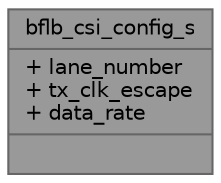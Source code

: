 digraph "bflb_csi_config_s"
{
 // LATEX_PDF_SIZE
  bgcolor="transparent";
  edge [fontname=Helvetica,fontsize=10,labelfontname=Helvetica,labelfontsize=10];
  node [fontname=Helvetica,fontsize=10,shape=box,height=0.2,width=0.4];
  Node1 [shape=record,label="{bflb_csi_config_s\n|+ lane_number\l+ tx_clk_escape\l+ data_rate\l|}",height=0.2,width=0.4,color="gray40", fillcolor="grey60", style="filled", fontcolor="black",tooltip="CSI configuration structure"];
}
